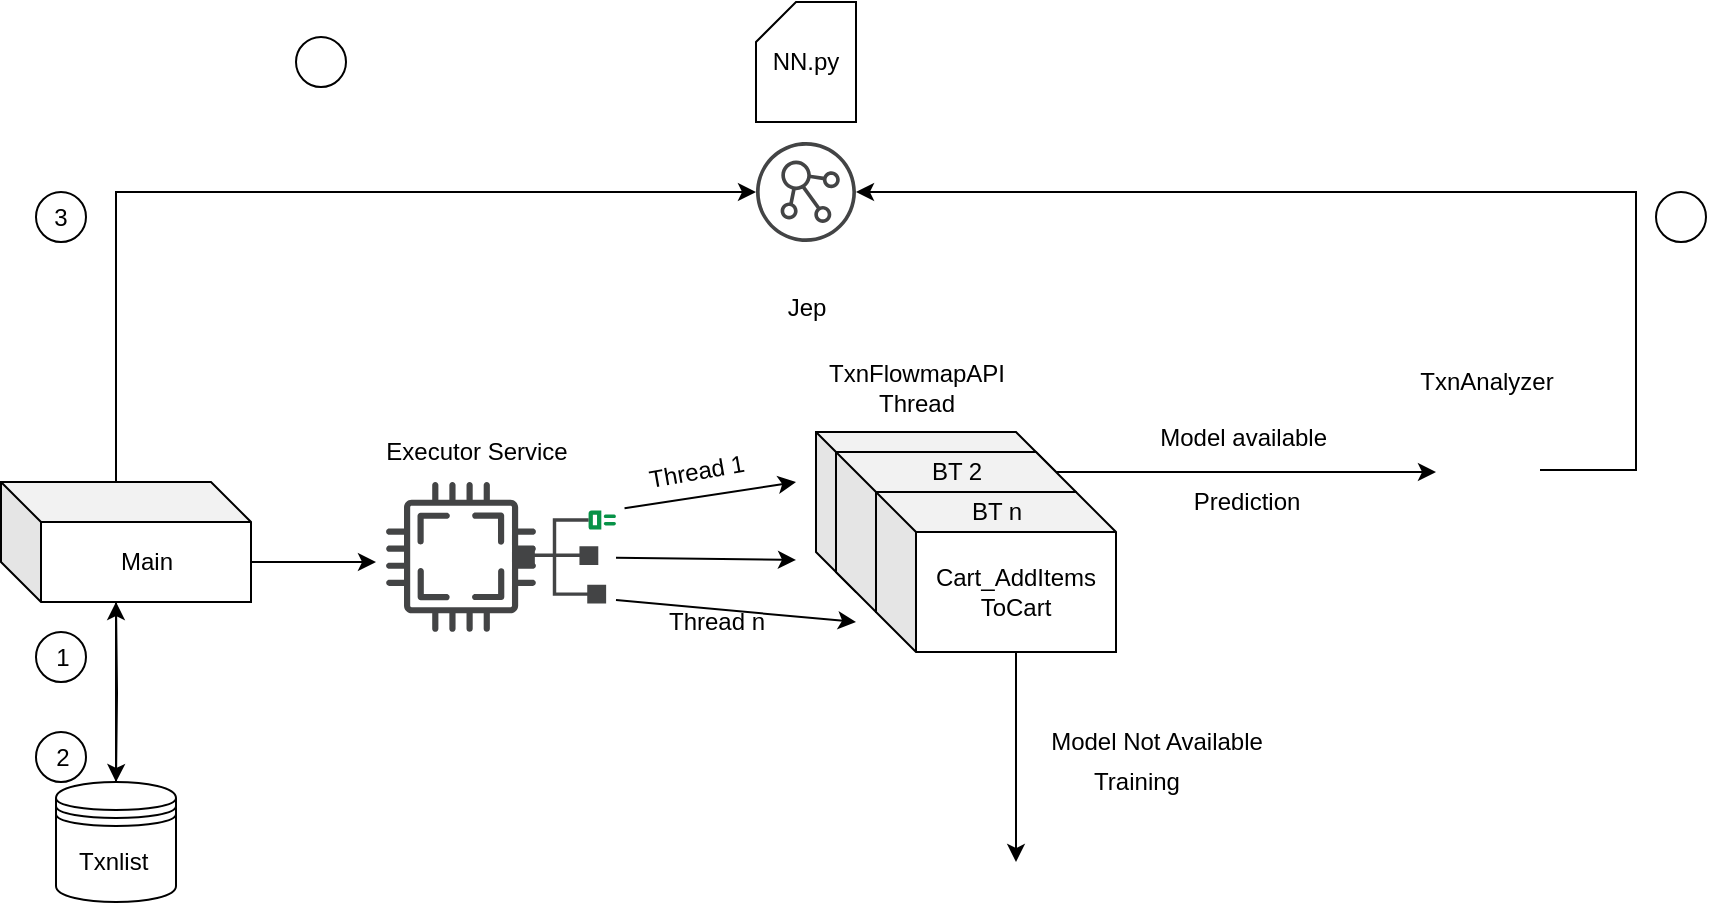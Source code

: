 <mxfile version="13.1.3" type="github">
  <diagram id="h80siK9V8_ExUyt751ny" name="Page-1">
    <mxGraphModel dx="2128" dy="1648" grid="1" gridSize="10" guides="1" tooltips="1" connect="1" arrows="1" fold="1" page="1" pageScale="1" pageWidth="850" pageHeight="1100" math="0" shadow="0">
      <root>
        <mxCell id="0" />
        <mxCell id="1" parent="0" />
        <mxCell id="bKdwj68BPrSe2_P1PvU0-6" style="edgeStyle=orthogonalEdgeStyle;rounded=0;orthogonalLoop=1;jettySize=auto;html=1;exitX=0.5;exitY=1;exitDx=0;exitDy=0;entryX=0.5;entryY=0;entryDx=0;entryDy=0;" edge="1" parent="1" target="bKdwj68BPrSe2_P1PvU0-2">
          <mxGeometry relative="1" as="geometry">
            <mxPoint x="-100" y="250" as="sourcePoint" />
          </mxGeometry>
        </mxCell>
        <mxCell id="bKdwj68BPrSe2_P1PvU0-15" style="edgeStyle=orthogonalEdgeStyle;rounded=0;orthogonalLoop=1;jettySize=auto;html=1;exitX=0.5;exitY=0;exitDx=0;exitDy=0;" edge="1" parent="1" target="bKdwj68BPrSe2_P1PvU0-29">
          <mxGeometry relative="1" as="geometry">
            <mxPoint x="-100" y="150" as="targetPoint" />
            <mxPoint x="-100" y="190" as="sourcePoint" />
            <Array as="points">
              <mxPoint x="-100" y="45" />
            </Array>
          </mxGeometry>
        </mxCell>
        <mxCell id="bKdwj68BPrSe2_P1PvU0-7" style="edgeStyle=orthogonalEdgeStyle;rounded=0;orthogonalLoop=1;jettySize=auto;html=1;exitX=0.5;exitY=0;exitDx=0;exitDy=0;entryX=0.5;entryY=1;entryDx=0;entryDy=0;" edge="1" parent="1" source="bKdwj68BPrSe2_P1PvU0-2">
          <mxGeometry relative="1" as="geometry">
            <mxPoint x="-100" y="250" as="targetPoint" />
          </mxGeometry>
        </mxCell>
        <mxCell id="bKdwj68BPrSe2_P1PvU0-2" value="" style="shape=datastore;whiteSpace=wrap;html=1;" vertex="1" parent="1">
          <mxGeometry x="-130" y="340" width="60" height="60" as="geometry" />
        </mxCell>
        <mxCell id="bKdwj68BPrSe2_P1PvU0-3" value="Txnlist&amp;nbsp;" style="text;html=1;align=center;verticalAlign=middle;resizable=0;points=[];autosize=1;" vertex="1" parent="1">
          <mxGeometry x="-125" y="370" width="50" height="20" as="geometry" />
        </mxCell>
        <mxCell id="bKdwj68BPrSe2_P1PvU0-8" value="" style="ellipse;whiteSpace=wrap;html=1;aspect=fixed;" vertex="1" parent="1">
          <mxGeometry x="-140" y="315" width="25" height="25" as="geometry" />
        </mxCell>
        <mxCell id="bKdwj68BPrSe2_P1PvU0-9" value="" style="ellipse;whiteSpace=wrap;html=1;aspect=fixed;" vertex="1" parent="1">
          <mxGeometry x="-140" y="265" width="25" height="25" as="geometry" />
        </mxCell>
        <mxCell id="bKdwj68BPrSe2_P1PvU0-11" value="1" style="text;html=1;align=center;verticalAlign=middle;resizable=0;points=[];autosize=1;" vertex="1" parent="1">
          <mxGeometry x="-137.5" y="267.5" width="20" height="20" as="geometry" />
        </mxCell>
        <mxCell id="bKdwj68BPrSe2_P1PvU0-12" value="2" style="text;html=1;align=center;verticalAlign=middle;resizable=0;points=[];autosize=1;" vertex="1" parent="1">
          <mxGeometry x="-137.5" y="317.5" width="20" height="20" as="geometry" />
        </mxCell>
        <mxCell id="bKdwj68BPrSe2_P1PvU0-13" value="NN.py" style="shape=card;whiteSpace=wrap;html=1;size=20;" vertex="1" parent="1">
          <mxGeometry x="220" y="-50" width="50" height="60" as="geometry" />
        </mxCell>
        <mxCell id="bKdwj68BPrSe2_P1PvU0-21" style="edgeStyle=orthogonalEdgeStyle;rounded=0;orthogonalLoop=1;jettySize=auto;html=1;exitX=0;exitY=0;exitDx=125;exitDy=40;exitPerimeter=0;entryX=0;entryY=0;entryDx=0;entryDy=37.5;entryPerimeter=0;" edge="1" parent="1" source="bKdwj68BPrSe2_P1PvU0-17">
          <mxGeometry relative="1" as="geometry">
            <mxPoint x="30" y="230" as="targetPoint" />
          </mxGeometry>
        </mxCell>
        <mxCell id="bKdwj68BPrSe2_P1PvU0-17" value="Main" style="shape=cube;whiteSpace=wrap;html=1;boundedLbl=1;backgroundOutline=1;darkOpacity=0.05;darkOpacity2=0.1;" vertex="1" parent="1">
          <mxGeometry x="-157.5" y="190" width="125" height="60" as="geometry" />
        </mxCell>
        <mxCell id="bKdwj68BPrSe2_P1PvU0-18" value="" style="ellipse;whiteSpace=wrap;html=1;aspect=fixed;" vertex="1" parent="1">
          <mxGeometry x="-10" y="-32.5" width="25" height="25" as="geometry" />
        </mxCell>
        <mxCell id="bKdwj68BPrSe2_P1PvU0-19" value="3" style="ellipse;whiteSpace=wrap;html=1;aspect=fixed;" vertex="1" parent="1">
          <mxGeometry x="-140" y="45" width="25" height="25" as="geometry" />
        </mxCell>
        <mxCell id="bKdwj68BPrSe2_P1PvU0-22" value="" style="ellipse;whiteSpace=wrap;html=1;aspect=fixed;" vertex="1" parent="1">
          <mxGeometry x="670" y="45" width="25" height="25" as="geometry" />
        </mxCell>
        <mxCell id="bKdwj68BPrSe2_P1PvU0-23" value="" style="shape=cube;whiteSpace=wrap;html=1;boundedLbl=1;backgroundOutline=1;darkOpacity=0.05;darkOpacity2=0.1;" vertex="1" parent="1">
          <mxGeometry x="250" y="165" width="120" height="80" as="geometry" />
        </mxCell>
        <mxCell id="bKdwj68BPrSe2_P1PvU0-43" style="edgeStyle=orthogonalEdgeStyle;rounded=0;orthogonalLoop=1;jettySize=auto;html=1;exitX=0;exitY=0;exitDx=110;exitDy=10;exitPerimeter=0;" edge="1" parent="1" source="bKdwj68BPrSe2_P1PvU0-25">
          <mxGeometry relative="1" as="geometry">
            <mxPoint x="560" y="185" as="targetPoint" />
          </mxGeometry>
        </mxCell>
        <mxCell id="bKdwj68BPrSe2_P1PvU0-25" value="" style="shape=cube;whiteSpace=wrap;html=1;boundedLbl=1;backgroundOutline=1;darkOpacity=0.05;darkOpacity2=0.1;" vertex="1" parent="1">
          <mxGeometry x="260" y="175" width="120" height="80" as="geometry" />
        </mxCell>
        <mxCell id="bKdwj68BPrSe2_P1PvU0-40" style="edgeStyle=orthogonalEdgeStyle;rounded=0;orthogonalLoop=1;jettySize=auto;html=1;exitX=0;exitY=0;exitDx=70;exitDy=80;exitPerimeter=0;" edge="1" parent="1" source="bKdwj68BPrSe2_P1PvU0-24">
          <mxGeometry relative="1" as="geometry">
            <mxPoint x="350" y="380" as="targetPoint" />
          </mxGeometry>
        </mxCell>
        <mxCell id="bKdwj68BPrSe2_P1PvU0-24" value="Cart_AddItems&lt;br&gt;ToCart" style="shape=cube;whiteSpace=wrap;html=1;boundedLbl=1;backgroundOutline=1;darkOpacity=0.05;darkOpacity2=0.1;" vertex="1" parent="1">
          <mxGeometry x="280" y="195" width="120" height="80" as="geometry" />
        </mxCell>
        <mxCell id="bKdwj68BPrSe2_P1PvU0-28" value="" style="pointerEvents=1;shadow=0;dashed=0;html=1;strokeColor=none;fillColor=#434445;aspect=fixed;labelPosition=center;verticalLabelPosition=bottom;verticalAlign=top;align=center;outlineConnect=0;shape=mxgraph.vvd.cpu;" vertex="1" parent="1">
          <mxGeometry x="35" y="190" width="75" height="75" as="geometry" />
        </mxCell>
        <mxCell id="bKdwj68BPrSe2_P1PvU0-29" value="" style="pointerEvents=1;shadow=0;dashed=0;html=1;strokeColor=none;fillColor=#434445;aspect=fixed;labelPosition=center;verticalLabelPosition=bottom;verticalAlign=top;align=center;outlineConnect=0;shape=mxgraph.vvd.nsx_controller;" vertex="1" parent="1">
          <mxGeometry x="220" y="20" width="50" height="50" as="geometry" />
        </mxCell>
        <mxCell id="bKdwj68BPrSe2_P1PvU0-30" value="" style="pointerEvents=1;shadow=0;dashed=0;html=1;strokeColor=none;fillColor=#434445;aspect=fixed;labelPosition=center;verticalLabelPosition=bottom;verticalAlign=top;align=center;outlineConnect=0;shape=mxgraph.vvd.endpoint;" vertex="1" parent="1">
          <mxGeometry x="100" y="204.25" width="50" height="46.5" as="geometry" />
        </mxCell>
        <mxCell id="bKdwj68BPrSe2_P1PvU0-31" value="" style="endArrow=classic;html=1;" edge="1" parent="1" source="bKdwj68BPrSe2_P1PvU0-30">
          <mxGeometry width="50" height="50" relative="1" as="geometry">
            <mxPoint x="390" y="300" as="sourcePoint" />
            <mxPoint x="240" y="229" as="targetPoint" />
          </mxGeometry>
        </mxCell>
        <mxCell id="bKdwj68BPrSe2_P1PvU0-32" value="" style="endArrow=classic;html=1;" edge="1" parent="1">
          <mxGeometry width="50" height="50" relative="1" as="geometry">
            <mxPoint x="150" y="249" as="sourcePoint" />
            <mxPoint x="270" y="260" as="targetPoint" />
          </mxGeometry>
        </mxCell>
        <mxCell id="bKdwj68BPrSe2_P1PvU0-33" value="" style="endArrow=classic;html=1;exitX=-0.139;exitY=1.084;exitDx=0;exitDy=0;exitPerimeter=0;" edge="1" parent="1" source="bKdwj68BPrSe2_P1PvU0-34">
          <mxGeometry width="50" height="50" relative="1" as="geometry">
            <mxPoint x="190" y="219" as="sourcePoint" />
            <mxPoint x="240" y="190" as="targetPoint" />
          </mxGeometry>
        </mxCell>
        <mxCell id="bKdwj68BPrSe2_P1PvU0-34" value="Thread 1" style="text;html=1;align=center;verticalAlign=middle;resizable=0;points=[];autosize=1;rotation=-10;" vertex="1" parent="1">
          <mxGeometry x="160" y="175" width="60" height="20" as="geometry" />
        </mxCell>
        <mxCell id="bKdwj68BPrSe2_P1PvU0-35" value="Thread n" style="text;html=1;align=center;verticalAlign=middle;resizable=0;points=[];autosize=1;rotation=0;" vertex="1" parent="1">
          <mxGeometry x="170" y="250" width="60" height="20" as="geometry" />
        </mxCell>
        <mxCell id="bKdwj68BPrSe2_P1PvU0-36" value="Executor Service" style="text;html=1;align=center;verticalAlign=middle;resizable=0;points=[];autosize=1;" vertex="1" parent="1">
          <mxGeometry x="25" y="165" width="110" height="20" as="geometry" />
        </mxCell>
        <mxCell id="bKdwj68BPrSe2_P1PvU0-37" value="&lt;span&gt;TxnFlowmapAPI&lt;/span&gt;&lt;br&gt;&lt;span&gt;Thread&lt;/span&gt;" style="text;html=1;align=center;verticalAlign=middle;resizable=0;points=[];autosize=1;" vertex="1" parent="1">
          <mxGeometry x="250" y="128" width="100" height="30" as="geometry" />
        </mxCell>
        <mxCell id="bKdwj68BPrSe2_P1PvU0-38" value="BT 2" style="text;html=1;align=center;verticalAlign=middle;resizable=0;points=[];autosize=1;" vertex="1" parent="1">
          <mxGeometry x="300" y="175" width="40" height="20" as="geometry" />
        </mxCell>
        <mxCell id="bKdwj68BPrSe2_P1PvU0-39" value="BT n" style="text;html=1;align=center;verticalAlign=middle;resizable=0;points=[];autosize=1;" vertex="1" parent="1">
          <mxGeometry x="320" y="195" width="40" height="20" as="geometry" />
        </mxCell>
        <mxCell id="bKdwj68BPrSe2_P1PvU0-41" value="Model available&amp;nbsp;" style="text;html=1;align=center;verticalAlign=middle;resizable=0;points=[];autosize=1;" vertex="1" parent="1">
          <mxGeometry x="415" y="158" width="100" height="20" as="geometry" />
        </mxCell>
        <mxCell id="bKdwj68BPrSe2_P1PvU0-42" value="Prediction" style="text;html=1;align=center;verticalAlign=middle;resizable=0;points=[];autosize=1;" vertex="1" parent="1">
          <mxGeometry x="430" y="190" width="70" height="20" as="geometry" />
        </mxCell>
        <mxCell id="bKdwj68BPrSe2_P1PvU0-44" value="Model Not Available" style="text;html=1;align=center;verticalAlign=middle;resizable=0;points=[];autosize=1;" vertex="1" parent="1">
          <mxGeometry x="360" y="310" width="120" height="20" as="geometry" />
        </mxCell>
        <mxCell id="bKdwj68BPrSe2_P1PvU0-45" value="Training" style="text;html=1;align=center;verticalAlign=middle;resizable=0;points=[];autosize=1;" vertex="1" parent="1">
          <mxGeometry x="380" y="330" width="60" height="20" as="geometry" />
        </mxCell>
        <mxCell id="bKdwj68BPrSe2_P1PvU0-48" value="Jep" style="text;html=1;align=center;verticalAlign=middle;resizable=0;points=[];autosize=1;" vertex="1" parent="1">
          <mxGeometry x="230" y="92.5" width="30" height="20" as="geometry" />
        </mxCell>
        <mxCell id="bKdwj68BPrSe2_P1PvU0-54" style="edgeStyle=orthogonalEdgeStyle;rounded=0;orthogonalLoop=1;jettySize=auto;html=1;exitX=1;exitY=0.5;exitDx=0;exitDy=0;" edge="1" parent="1" source="bKdwj68BPrSe2_P1PvU0-52" target="bKdwj68BPrSe2_P1PvU0-29">
          <mxGeometry relative="1" as="geometry">
            <Array as="points">
              <mxPoint x="660" y="184" />
              <mxPoint x="660" y="45" />
            </Array>
          </mxGeometry>
        </mxCell>
        <mxCell id="bKdwj68BPrSe2_P1PvU0-52" value="" style="shape=image;html=1;verticalAlign=top;verticalLabelPosition=bottom;labelBackgroundColor=#ffffff;imageAspect=0;aspect=fixed;image=https://cdn3.iconfinder.com/data/icons/dompicon-glyph-file-format-2/256/file-jar-format-type-128.png" vertex="1" parent="1">
          <mxGeometry x="560" y="158" width="52" height="52" as="geometry" />
        </mxCell>
        <mxCell id="bKdwj68BPrSe2_P1PvU0-53" value="TxnAnalyzer" style="text;html=1;align=center;verticalAlign=middle;resizable=0;points=[];autosize=1;" vertex="1" parent="1">
          <mxGeometry x="545" y="130" width="80" height="20" as="geometry" />
        </mxCell>
      </root>
    </mxGraphModel>
  </diagram>
</mxfile>
